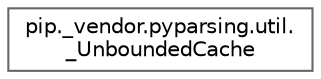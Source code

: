 digraph "Graphical Class Hierarchy"
{
 // LATEX_PDF_SIZE
  bgcolor="transparent";
  edge [fontname=Helvetica,fontsize=10,labelfontname=Helvetica,labelfontsize=10];
  node [fontname=Helvetica,fontsize=10,shape=box,height=0.2,width=0.4];
  rankdir="LR";
  Node0 [id="Node000000",label="pip._vendor.pyparsing.util.\l_UnboundedCache",height=0.2,width=0.4,color="grey40", fillcolor="white", style="filled",URL="$d5/d00/classpip_1_1__vendor_1_1pyparsing_1_1util_1_1__UnboundedCache.html",tooltip=" "];
}
